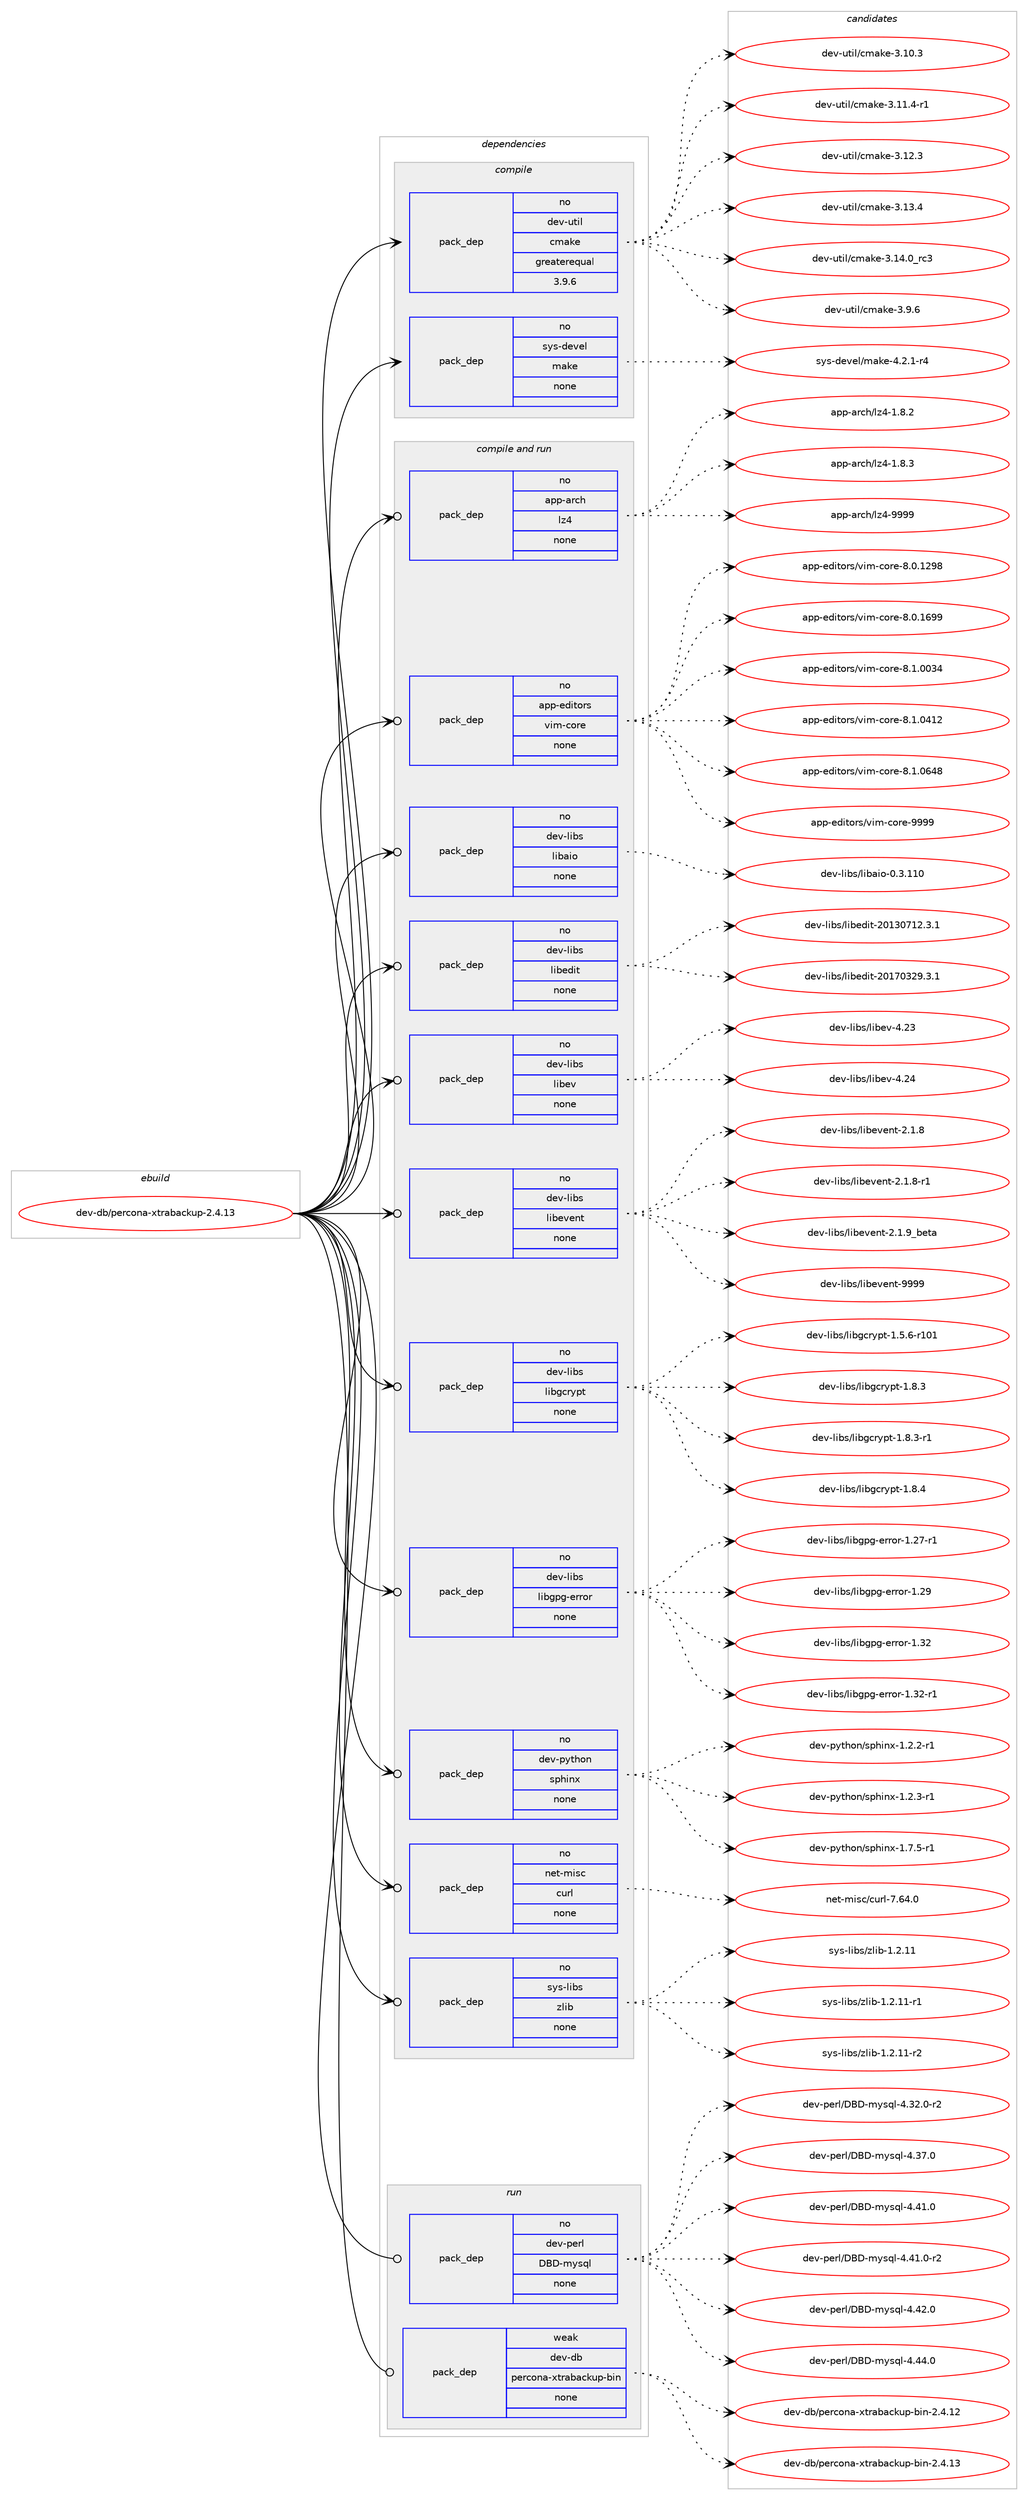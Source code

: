 digraph prolog {

# *************
# Graph options
# *************

newrank=true;
concentrate=true;
compound=true;
graph [rankdir=LR,fontname=Helvetica,fontsize=10,ranksep=1.5];#, ranksep=2.5, nodesep=0.2];
edge  [arrowhead=vee];
node  [fontname=Helvetica,fontsize=10];

# **********
# The ebuild
# **********

subgraph cluster_leftcol {
color=gray;
rank=same;
label=<<i>ebuild</i>>;
id [label="dev-db/percona-xtrabackup-2.4.13", color=red, width=4, href="../dev-db/percona-xtrabackup-2.4.13.svg"];
}

# ****************
# The dependencies
# ****************

subgraph cluster_midcol {
color=gray;
label=<<i>dependencies</i>>;
subgraph cluster_compile {
fillcolor="#eeeeee";
style=filled;
label=<<i>compile</i>>;
subgraph pack942755 {
dependency1321224 [label=<<TABLE BORDER="0" CELLBORDER="1" CELLSPACING="0" CELLPADDING="4" WIDTH="220"><TR><TD ROWSPAN="6" CELLPADDING="30">pack_dep</TD></TR><TR><TD WIDTH="110">no</TD></TR><TR><TD>dev-util</TD></TR><TR><TD>cmake</TD></TR><TR><TD>greaterequal</TD></TR><TR><TD>3.9.6</TD></TR></TABLE>>, shape=none, color=blue];
}
id:e -> dependency1321224:w [weight=20,style="solid",arrowhead="vee"];
subgraph pack942756 {
dependency1321225 [label=<<TABLE BORDER="0" CELLBORDER="1" CELLSPACING="0" CELLPADDING="4" WIDTH="220"><TR><TD ROWSPAN="6" CELLPADDING="30">pack_dep</TD></TR><TR><TD WIDTH="110">no</TD></TR><TR><TD>sys-devel</TD></TR><TR><TD>make</TD></TR><TR><TD>none</TD></TR><TR><TD></TD></TR></TABLE>>, shape=none, color=blue];
}
id:e -> dependency1321225:w [weight=20,style="solid",arrowhead="vee"];
}
subgraph cluster_compileandrun {
fillcolor="#eeeeee";
style=filled;
label=<<i>compile and run</i>>;
subgraph pack942757 {
dependency1321226 [label=<<TABLE BORDER="0" CELLBORDER="1" CELLSPACING="0" CELLPADDING="4" WIDTH="220"><TR><TD ROWSPAN="6" CELLPADDING="30">pack_dep</TD></TR><TR><TD WIDTH="110">no</TD></TR><TR><TD>app-arch</TD></TR><TR><TD>lz4</TD></TR><TR><TD>none</TD></TR><TR><TD></TD></TR></TABLE>>, shape=none, color=blue];
}
id:e -> dependency1321226:w [weight=20,style="solid",arrowhead="odotvee"];
subgraph pack942758 {
dependency1321227 [label=<<TABLE BORDER="0" CELLBORDER="1" CELLSPACING="0" CELLPADDING="4" WIDTH="220"><TR><TD ROWSPAN="6" CELLPADDING="30">pack_dep</TD></TR><TR><TD WIDTH="110">no</TD></TR><TR><TD>app-editors</TD></TR><TR><TD>vim-core</TD></TR><TR><TD>none</TD></TR><TR><TD></TD></TR></TABLE>>, shape=none, color=blue];
}
id:e -> dependency1321227:w [weight=20,style="solid",arrowhead="odotvee"];
subgraph pack942759 {
dependency1321228 [label=<<TABLE BORDER="0" CELLBORDER="1" CELLSPACING="0" CELLPADDING="4" WIDTH="220"><TR><TD ROWSPAN="6" CELLPADDING="30">pack_dep</TD></TR><TR><TD WIDTH="110">no</TD></TR><TR><TD>dev-libs</TD></TR><TR><TD>libaio</TD></TR><TR><TD>none</TD></TR><TR><TD></TD></TR></TABLE>>, shape=none, color=blue];
}
id:e -> dependency1321228:w [weight=20,style="solid",arrowhead="odotvee"];
subgraph pack942760 {
dependency1321229 [label=<<TABLE BORDER="0" CELLBORDER="1" CELLSPACING="0" CELLPADDING="4" WIDTH="220"><TR><TD ROWSPAN="6" CELLPADDING="30">pack_dep</TD></TR><TR><TD WIDTH="110">no</TD></TR><TR><TD>dev-libs</TD></TR><TR><TD>libedit</TD></TR><TR><TD>none</TD></TR><TR><TD></TD></TR></TABLE>>, shape=none, color=blue];
}
id:e -> dependency1321229:w [weight=20,style="solid",arrowhead="odotvee"];
subgraph pack942761 {
dependency1321230 [label=<<TABLE BORDER="0" CELLBORDER="1" CELLSPACING="0" CELLPADDING="4" WIDTH="220"><TR><TD ROWSPAN="6" CELLPADDING="30">pack_dep</TD></TR><TR><TD WIDTH="110">no</TD></TR><TR><TD>dev-libs</TD></TR><TR><TD>libev</TD></TR><TR><TD>none</TD></TR><TR><TD></TD></TR></TABLE>>, shape=none, color=blue];
}
id:e -> dependency1321230:w [weight=20,style="solid",arrowhead="odotvee"];
subgraph pack942762 {
dependency1321231 [label=<<TABLE BORDER="0" CELLBORDER="1" CELLSPACING="0" CELLPADDING="4" WIDTH="220"><TR><TD ROWSPAN="6" CELLPADDING="30">pack_dep</TD></TR><TR><TD WIDTH="110">no</TD></TR><TR><TD>dev-libs</TD></TR><TR><TD>libevent</TD></TR><TR><TD>none</TD></TR><TR><TD></TD></TR></TABLE>>, shape=none, color=blue];
}
id:e -> dependency1321231:w [weight=20,style="solid",arrowhead="odotvee"];
subgraph pack942763 {
dependency1321232 [label=<<TABLE BORDER="0" CELLBORDER="1" CELLSPACING="0" CELLPADDING="4" WIDTH="220"><TR><TD ROWSPAN="6" CELLPADDING="30">pack_dep</TD></TR><TR><TD WIDTH="110">no</TD></TR><TR><TD>dev-libs</TD></TR><TR><TD>libgcrypt</TD></TR><TR><TD>none</TD></TR><TR><TD></TD></TR></TABLE>>, shape=none, color=blue];
}
id:e -> dependency1321232:w [weight=20,style="solid",arrowhead="odotvee"];
subgraph pack942764 {
dependency1321233 [label=<<TABLE BORDER="0" CELLBORDER="1" CELLSPACING="0" CELLPADDING="4" WIDTH="220"><TR><TD ROWSPAN="6" CELLPADDING="30">pack_dep</TD></TR><TR><TD WIDTH="110">no</TD></TR><TR><TD>dev-libs</TD></TR><TR><TD>libgpg-error</TD></TR><TR><TD>none</TD></TR><TR><TD></TD></TR></TABLE>>, shape=none, color=blue];
}
id:e -> dependency1321233:w [weight=20,style="solid",arrowhead="odotvee"];
subgraph pack942765 {
dependency1321234 [label=<<TABLE BORDER="0" CELLBORDER="1" CELLSPACING="0" CELLPADDING="4" WIDTH="220"><TR><TD ROWSPAN="6" CELLPADDING="30">pack_dep</TD></TR><TR><TD WIDTH="110">no</TD></TR><TR><TD>dev-python</TD></TR><TR><TD>sphinx</TD></TR><TR><TD>none</TD></TR><TR><TD></TD></TR></TABLE>>, shape=none, color=blue];
}
id:e -> dependency1321234:w [weight=20,style="solid",arrowhead="odotvee"];
subgraph pack942766 {
dependency1321235 [label=<<TABLE BORDER="0" CELLBORDER="1" CELLSPACING="0" CELLPADDING="4" WIDTH="220"><TR><TD ROWSPAN="6" CELLPADDING="30">pack_dep</TD></TR><TR><TD WIDTH="110">no</TD></TR><TR><TD>net-misc</TD></TR><TR><TD>curl</TD></TR><TR><TD>none</TD></TR><TR><TD></TD></TR></TABLE>>, shape=none, color=blue];
}
id:e -> dependency1321235:w [weight=20,style="solid",arrowhead="odotvee"];
subgraph pack942767 {
dependency1321236 [label=<<TABLE BORDER="0" CELLBORDER="1" CELLSPACING="0" CELLPADDING="4" WIDTH="220"><TR><TD ROWSPAN="6" CELLPADDING="30">pack_dep</TD></TR><TR><TD WIDTH="110">no</TD></TR><TR><TD>sys-libs</TD></TR><TR><TD>zlib</TD></TR><TR><TD>none</TD></TR><TR><TD></TD></TR></TABLE>>, shape=none, color=blue];
}
id:e -> dependency1321236:w [weight=20,style="solid",arrowhead="odotvee"];
}
subgraph cluster_run {
fillcolor="#eeeeee";
style=filled;
label=<<i>run</i>>;
subgraph pack942768 {
dependency1321237 [label=<<TABLE BORDER="0" CELLBORDER="1" CELLSPACING="0" CELLPADDING="4" WIDTH="220"><TR><TD ROWSPAN="6" CELLPADDING="30">pack_dep</TD></TR><TR><TD WIDTH="110">no</TD></TR><TR><TD>dev-perl</TD></TR><TR><TD>DBD-mysql</TD></TR><TR><TD>none</TD></TR><TR><TD></TD></TR></TABLE>>, shape=none, color=blue];
}
id:e -> dependency1321237:w [weight=20,style="solid",arrowhead="odot"];
subgraph pack942769 {
dependency1321238 [label=<<TABLE BORDER="0" CELLBORDER="1" CELLSPACING="0" CELLPADDING="4" WIDTH="220"><TR><TD ROWSPAN="6" CELLPADDING="30">pack_dep</TD></TR><TR><TD WIDTH="110">weak</TD></TR><TR><TD>dev-db</TD></TR><TR><TD>percona-xtrabackup-bin</TD></TR><TR><TD>none</TD></TR><TR><TD></TD></TR></TABLE>>, shape=none, color=blue];
}
id:e -> dependency1321238:w [weight=20,style="solid",arrowhead="odot"];
}
}

# **************
# The candidates
# **************

subgraph cluster_choices {
rank=same;
color=gray;
label=<<i>candidates</i>>;

subgraph choice942755 {
color=black;
nodesep=1;
choice1001011184511711610510847991099710710145514649484651 [label="dev-util/cmake-3.10.3", color=red, width=4,href="../dev-util/cmake-3.10.3.svg"];
choice10010111845117116105108479910997107101455146494946524511449 [label="dev-util/cmake-3.11.4-r1", color=red, width=4,href="../dev-util/cmake-3.11.4-r1.svg"];
choice1001011184511711610510847991099710710145514649504651 [label="dev-util/cmake-3.12.3", color=red, width=4,href="../dev-util/cmake-3.12.3.svg"];
choice1001011184511711610510847991099710710145514649514652 [label="dev-util/cmake-3.13.4", color=red, width=4,href="../dev-util/cmake-3.13.4.svg"];
choice1001011184511711610510847991099710710145514649524648951149951 [label="dev-util/cmake-3.14.0_rc3", color=red, width=4,href="../dev-util/cmake-3.14.0_rc3.svg"];
choice10010111845117116105108479910997107101455146574654 [label="dev-util/cmake-3.9.6", color=red, width=4,href="../dev-util/cmake-3.9.6.svg"];
dependency1321224:e -> choice1001011184511711610510847991099710710145514649484651:w [style=dotted,weight="100"];
dependency1321224:e -> choice10010111845117116105108479910997107101455146494946524511449:w [style=dotted,weight="100"];
dependency1321224:e -> choice1001011184511711610510847991099710710145514649504651:w [style=dotted,weight="100"];
dependency1321224:e -> choice1001011184511711610510847991099710710145514649514652:w [style=dotted,weight="100"];
dependency1321224:e -> choice1001011184511711610510847991099710710145514649524648951149951:w [style=dotted,weight="100"];
dependency1321224:e -> choice10010111845117116105108479910997107101455146574654:w [style=dotted,weight="100"];
}
subgraph choice942756 {
color=black;
nodesep=1;
choice1151211154510010111810110847109971071014552465046494511452 [label="sys-devel/make-4.2.1-r4", color=red, width=4,href="../sys-devel/make-4.2.1-r4.svg"];
dependency1321225:e -> choice1151211154510010111810110847109971071014552465046494511452:w [style=dotted,weight="100"];
}
subgraph choice942757 {
color=black;
nodesep=1;
choice971121124597114991044710812252454946564650 [label="app-arch/lz4-1.8.2", color=red, width=4,href="../app-arch/lz4-1.8.2.svg"];
choice971121124597114991044710812252454946564651 [label="app-arch/lz4-1.8.3", color=red, width=4,href="../app-arch/lz4-1.8.3.svg"];
choice9711211245971149910447108122524557575757 [label="app-arch/lz4-9999", color=red, width=4,href="../app-arch/lz4-9999.svg"];
dependency1321226:e -> choice971121124597114991044710812252454946564650:w [style=dotted,weight="100"];
dependency1321226:e -> choice971121124597114991044710812252454946564651:w [style=dotted,weight="100"];
dependency1321226:e -> choice9711211245971149910447108122524557575757:w [style=dotted,weight="100"];
}
subgraph choice942758 {
color=black;
nodesep=1;
choice9711211245101100105116111114115471181051094599111114101455646484649505756 [label="app-editors/vim-core-8.0.1298", color=red, width=4,href="../app-editors/vim-core-8.0.1298.svg"];
choice9711211245101100105116111114115471181051094599111114101455646484649545757 [label="app-editors/vim-core-8.0.1699", color=red, width=4,href="../app-editors/vim-core-8.0.1699.svg"];
choice9711211245101100105116111114115471181051094599111114101455646494648485152 [label="app-editors/vim-core-8.1.0034", color=red, width=4,href="../app-editors/vim-core-8.1.0034.svg"];
choice9711211245101100105116111114115471181051094599111114101455646494648524950 [label="app-editors/vim-core-8.1.0412", color=red, width=4,href="../app-editors/vim-core-8.1.0412.svg"];
choice9711211245101100105116111114115471181051094599111114101455646494648545256 [label="app-editors/vim-core-8.1.0648", color=red, width=4,href="../app-editors/vim-core-8.1.0648.svg"];
choice97112112451011001051161111141154711810510945991111141014557575757 [label="app-editors/vim-core-9999", color=red, width=4,href="../app-editors/vim-core-9999.svg"];
dependency1321227:e -> choice9711211245101100105116111114115471181051094599111114101455646484649505756:w [style=dotted,weight="100"];
dependency1321227:e -> choice9711211245101100105116111114115471181051094599111114101455646484649545757:w [style=dotted,weight="100"];
dependency1321227:e -> choice9711211245101100105116111114115471181051094599111114101455646494648485152:w [style=dotted,weight="100"];
dependency1321227:e -> choice9711211245101100105116111114115471181051094599111114101455646494648524950:w [style=dotted,weight="100"];
dependency1321227:e -> choice9711211245101100105116111114115471181051094599111114101455646494648545256:w [style=dotted,weight="100"];
dependency1321227:e -> choice97112112451011001051161111141154711810510945991111141014557575757:w [style=dotted,weight="100"];
}
subgraph choice942759 {
color=black;
nodesep=1;
choice10010111845108105981154710810598971051114548465146494948 [label="dev-libs/libaio-0.3.110", color=red, width=4,href="../dev-libs/libaio-0.3.110.svg"];
dependency1321228:e -> choice10010111845108105981154710810598971051114548465146494948:w [style=dotted,weight="100"];
}
subgraph choice942760 {
color=black;
nodesep=1;
choice1001011184510810598115471081059810110010511645504849514855495046514649 [label="dev-libs/libedit-20130712.3.1", color=red, width=4,href="../dev-libs/libedit-20130712.3.1.svg"];
choice1001011184510810598115471081059810110010511645504849554851505746514649 [label="dev-libs/libedit-20170329.3.1", color=red, width=4,href="../dev-libs/libedit-20170329.3.1.svg"];
dependency1321229:e -> choice1001011184510810598115471081059810110010511645504849514855495046514649:w [style=dotted,weight="100"];
dependency1321229:e -> choice1001011184510810598115471081059810110010511645504849554851505746514649:w [style=dotted,weight="100"];
}
subgraph choice942761 {
color=black;
nodesep=1;
choice100101118451081059811547108105981011184552465051 [label="dev-libs/libev-4.23", color=red, width=4,href="../dev-libs/libev-4.23.svg"];
choice100101118451081059811547108105981011184552465052 [label="dev-libs/libev-4.24", color=red, width=4,href="../dev-libs/libev-4.24.svg"];
dependency1321230:e -> choice100101118451081059811547108105981011184552465051:w [style=dotted,weight="100"];
dependency1321230:e -> choice100101118451081059811547108105981011184552465052:w [style=dotted,weight="100"];
}
subgraph choice942762 {
color=black;
nodesep=1;
choice10010111845108105981154710810598101118101110116455046494656 [label="dev-libs/libevent-2.1.8", color=red, width=4,href="../dev-libs/libevent-2.1.8.svg"];
choice100101118451081059811547108105981011181011101164550464946564511449 [label="dev-libs/libevent-2.1.8-r1", color=red, width=4,href="../dev-libs/libevent-2.1.8-r1.svg"];
choice10010111845108105981154710810598101118101110116455046494657959810111697 [label="dev-libs/libevent-2.1.9_beta", color=red, width=4,href="../dev-libs/libevent-2.1.9_beta.svg"];
choice100101118451081059811547108105981011181011101164557575757 [label="dev-libs/libevent-9999", color=red, width=4,href="../dev-libs/libevent-9999.svg"];
dependency1321231:e -> choice10010111845108105981154710810598101118101110116455046494656:w [style=dotted,weight="100"];
dependency1321231:e -> choice100101118451081059811547108105981011181011101164550464946564511449:w [style=dotted,weight="100"];
dependency1321231:e -> choice10010111845108105981154710810598101118101110116455046494657959810111697:w [style=dotted,weight="100"];
dependency1321231:e -> choice100101118451081059811547108105981011181011101164557575757:w [style=dotted,weight="100"];
}
subgraph choice942763 {
color=black;
nodesep=1;
choice100101118451081059811547108105981039911412111211645494653465445114494849 [label="dev-libs/libgcrypt-1.5.6-r101", color=red, width=4,href="../dev-libs/libgcrypt-1.5.6-r101.svg"];
choice1001011184510810598115471081059810399114121112116454946564651 [label="dev-libs/libgcrypt-1.8.3", color=red, width=4,href="../dev-libs/libgcrypt-1.8.3.svg"];
choice10010111845108105981154710810598103991141211121164549465646514511449 [label="dev-libs/libgcrypt-1.8.3-r1", color=red, width=4,href="../dev-libs/libgcrypt-1.8.3-r1.svg"];
choice1001011184510810598115471081059810399114121112116454946564652 [label="dev-libs/libgcrypt-1.8.4", color=red, width=4,href="../dev-libs/libgcrypt-1.8.4.svg"];
dependency1321232:e -> choice100101118451081059811547108105981039911412111211645494653465445114494849:w [style=dotted,weight="100"];
dependency1321232:e -> choice1001011184510810598115471081059810399114121112116454946564651:w [style=dotted,weight="100"];
dependency1321232:e -> choice10010111845108105981154710810598103991141211121164549465646514511449:w [style=dotted,weight="100"];
dependency1321232:e -> choice1001011184510810598115471081059810399114121112116454946564652:w [style=dotted,weight="100"];
}
subgraph choice942764 {
color=black;
nodesep=1;
choice100101118451081059811547108105981031121034510111411411111445494650554511449 [label="dev-libs/libgpg-error-1.27-r1", color=red, width=4,href="../dev-libs/libgpg-error-1.27-r1.svg"];
choice10010111845108105981154710810598103112103451011141141111144549465057 [label="dev-libs/libgpg-error-1.29", color=red, width=4,href="../dev-libs/libgpg-error-1.29.svg"];
choice10010111845108105981154710810598103112103451011141141111144549465150 [label="dev-libs/libgpg-error-1.32", color=red, width=4,href="../dev-libs/libgpg-error-1.32.svg"];
choice100101118451081059811547108105981031121034510111411411111445494651504511449 [label="dev-libs/libgpg-error-1.32-r1", color=red, width=4,href="../dev-libs/libgpg-error-1.32-r1.svg"];
dependency1321233:e -> choice100101118451081059811547108105981031121034510111411411111445494650554511449:w [style=dotted,weight="100"];
dependency1321233:e -> choice10010111845108105981154710810598103112103451011141141111144549465057:w [style=dotted,weight="100"];
dependency1321233:e -> choice10010111845108105981154710810598103112103451011141141111144549465150:w [style=dotted,weight="100"];
dependency1321233:e -> choice100101118451081059811547108105981031121034510111411411111445494651504511449:w [style=dotted,weight="100"];
}
subgraph choice942765 {
color=black;
nodesep=1;
choice10010111845112121116104111110471151121041051101204549465046504511449 [label="dev-python/sphinx-1.2.2-r1", color=red, width=4,href="../dev-python/sphinx-1.2.2-r1.svg"];
choice10010111845112121116104111110471151121041051101204549465046514511449 [label="dev-python/sphinx-1.2.3-r1", color=red, width=4,href="../dev-python/sphinx-1.2.3-r1.svg"];
choice10010111845112121116104111110471151121041051101204549465546534511449 [label="dev-python/sphinx-1.7.5-r1", color=red, width=4,href="../dev-python/sphinx-1.7.5-r1.svg"];
dependency1321234:e -> choice10010111845112121116104111110471151121041051101204549465046504511449:w [style=dotted,weight="100"];
dependency1321234:e -> choice10010111845112121116104111110471151121041051101204549465046514511449:w [style=dotted,weight="100"];
dependency1321234:e -> choice10010111845112121116104111110471151121041051101204549465546534511449:w [style=dotted,weight="100"];
}
subgraph choice942766 {
color=black;
nodesep=1;
choice1101011164510910511599479911711410845554654524648 [label="net-misc/curl-7.64.0", color=red, width=4,href="../net-misc/curl-7.64.0.svg"];
dependency1321235:e -> choice1101011164510910511599479911711410845554654524648:w [style=dotted,weight="100"];
}
subgraph choice942767 {
color=black;
nodesep=1;
choice1151211154510810598115471221081059845494650464949 [label="sys-libs/zlib-1.2.11", color=red, width=4,href="../sys-libs/zlib-1.2.11.svg"];
choice11512111545108105981154712210810598454946504649494511449 [label="sys-libs/zlib-1.2.11-r1", color=red, width=4,href="../sys-libs/zlib-1.2.11-r1.svg"];
choice11512111545108105981154712210810598454946504649494511450 [label="sys-libs/zlib-1.2.11-r2", color=red, width=4,href="../sys-libs/zlib-1.2.11-r2.svg"];
dependency1321236:e -> choice1151211154510810598115471221081059845494650464949:w [style=dotted,weight="100"];
dependency1321236:e -> choice11512111545108105981154712210810598454946504649494511449:w [style=dotted,weight="100"];
dependency1321236:e -> choice11512111545108105981154712210810598454946504649494511450:w [style=dotted,weight="100"];
}
subgraph choice942768 {
color=black;
nodesep=1;
choice100101118451121011141084768666845109121115113108455246515046484511450 [label="dev-perl/DBD-mysql-4.32.0-r2", color=red, width=4,href="../dev-perl/DBD-mysql-4.32.0-r2.svg"];
choice10010111845112101114108476866684510912111511310845524651554648 [label="dev-perl/DBD-mysql-4.37.0", color=red, width=4,href="../dev-perl/DBD-mysql-4.37.0.svg"];
choice10010111845112101114108476866684510912111511310845524652494648 [label="dev-perl/DBD-mysql-4.41.0", color=red, width=4,href="../dev-perl/DBD-mysql-4.41.0.svg"];
choice100101118451121011141084768666845109121115113108455246524946484511450 [label="dev-perl/DBD-mysql-4.41.0-r2", color=red, width=4,href="../dev-perl/DBD-mysql-4.41.0-r2.svg"];
choice10010111845112101114108476866684510912111511310845524652504648 [label="dev-perl/DBD-mysql-4.42.0", color=red, width=4,href="../dev-perl/DBD-mysql-4.42.0.svg"];
choice10010111845112101114108476866684510912111511310845524652524648 [label="dev-perl/DBD-mysql-4.44.0", color=red, width=4,href="../dev-perl/DBD-mysql-4.44.0.svg"];
dependency1321237:e -> choice100101118451121011141084768666845109121115113108455246515046484511450:w [style=dotted,weight="100"];
dependency1321237:e -> choice10010111845112101114108476866684510912111511310845524651554648:w [style=dotted,weight="100"];
dependency1321237:e -> choice10010111845112101114108476866684510912111511310845524652494648:w [style=dotted,weight="100"];
dependency1321237:e -> choice100101118451121011141084768666845109121115113108455246524946484511450:w [style=dotted,weight="100"];
dependency1321237:e -> choice10010111845112101114108476866684510912111511310845524652504648:w [style=dotted,weight="100"];
dependency1321237:e -> choice10010111845112101114108476866684510912111511310845524652524648:w [style=dotted,weight="100"];
}
subgraph choice942769 {
color=black;
nodesep=1;
choice10010111845100984711210111499111110974512011611497989799107117112459810511045504652464950 [label="dev-db/percona-xtrabackup-bin-2.4.12", color=red, width=4,href="../dev-db/percona-xtrabackup-bin-2.4.12.svg"];
choice10010111845100984711210111499111110974512011611497989799107117112459810511045504652464951 [label="dev-db/percona-xtrabackup-bin-2.4.13", color=red, width=4,href="../dev-db/percona-xtrabackup-bin-2.4.13.svg"];
dependency1321238:e -> choice10010111845100984711210111499111110974512011611497989799107117112459810511045504652464950:w [style=dotted,weight="100"];
dependency1321238:e -> choice10010111845100984711210111499111110974512011611497989799107117112459810511045504652464951:w [style=dotted,weight="100"];
}
}

}
